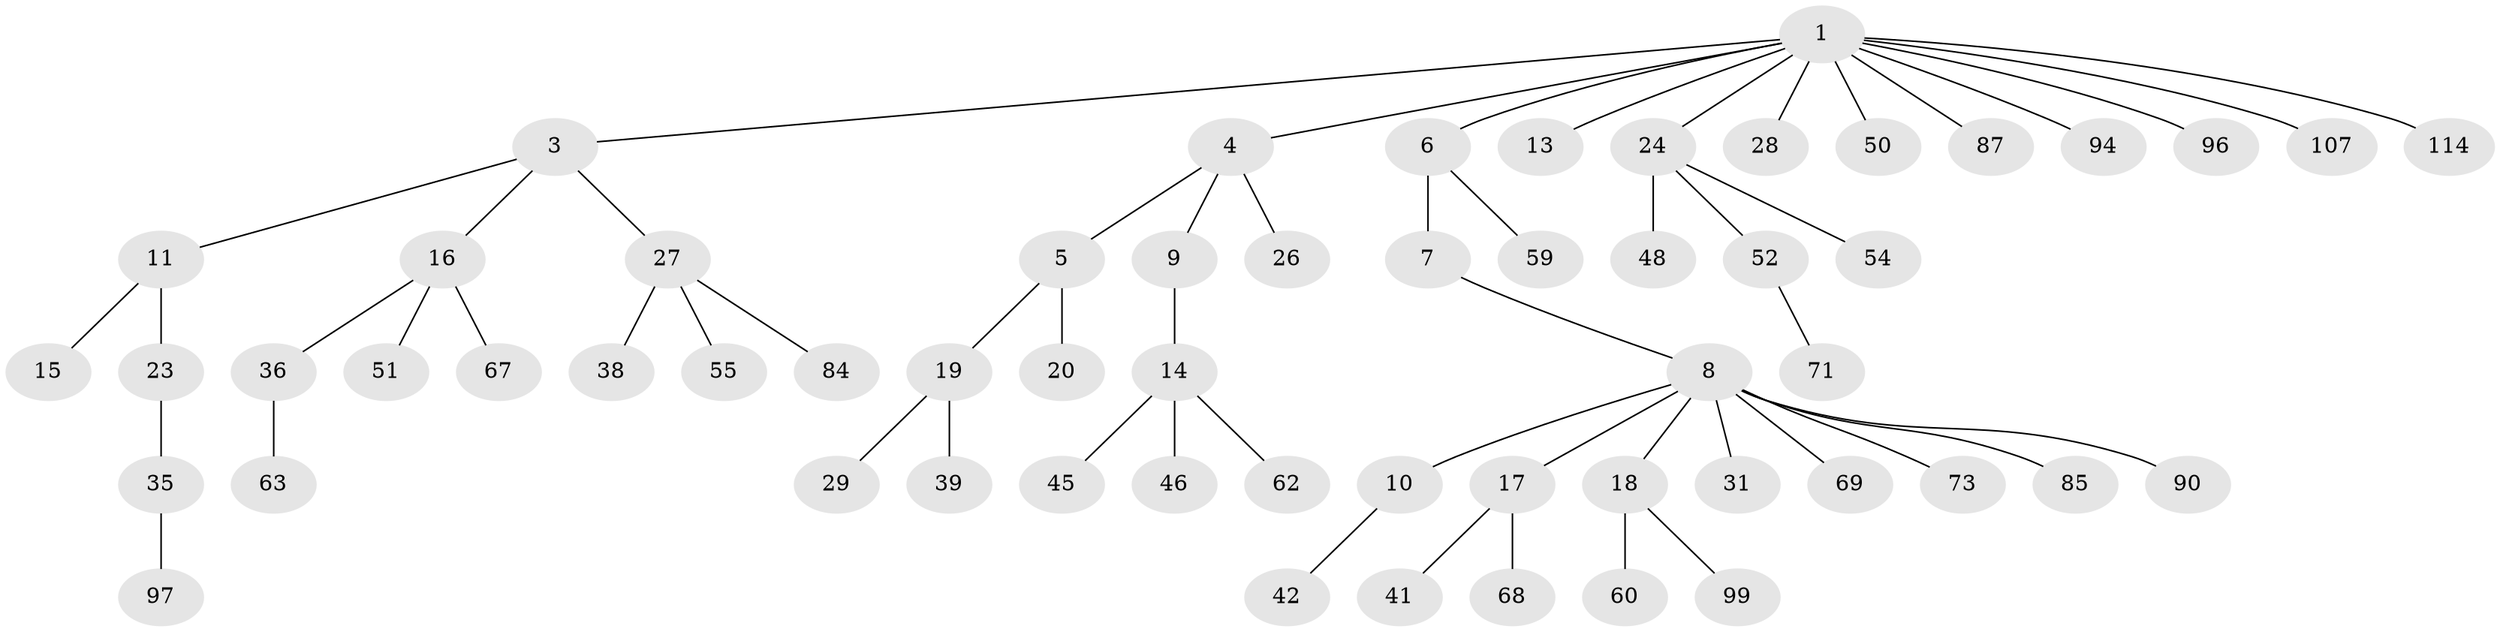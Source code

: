 // original degree distribution, {6: 0.017094017094017096, 8: 0.02564102564102564, 5: 0.02564102564102564, 4: 0.05982905982905983, 3: 0.07692307692307693, 2: 0.28205128205128205, 1: 0.5128205128205128}
// Generated by graph-tools (version 1.1) at 2025/15/03/09/25 04:15:35]
// undirected, 58 vertices, 57 edges
graph export_dot {
graph [start="1"]
  node [color=gray90,style=filled];
  1 [super="+2"];
  3 [super="+33"];
  4;
  5;
  6 [super="+58+56+65+37"];
  7;
  8 [super="+12"];
  9 [super="+43+77+66"];
  10 [super="+72+61+95"];
  11;
  13;
  14;
  15;
  16 [super="+30+32"];
  17;
  18;
  19;
  20;
  23 [super="+25"];
  24 [super="+49+34+53"];
  26;
  27;
  28 [super="+47"];
  29 [super="+112"];
  31 [super="+80"];
  35;
  36;
  38 [super="+40"];
  39;
  41 [super="+82"];
  42 [super="+57"];
  45;
  46 [super="+88"];
  48;
  50;
  51;
  52;
  54;
  55 [super="+75"];
  59 [super="+76"];
  60;
  62;
  63;
  67 [super="+93+86+106+101+79+78+74"];
  68;
  69 [super="+91+105"];
  71;
  73 [super="+113"];
  84 [super="+89"];
  85 [super="+100"];
  87;
  90;
  94;
  96;
  97;
  99;
  107;
  114;
  1 -- 3;
  1 -- 13;
  1 -- 28;
  1 -- 87;
  1 -- 107;
  1 -- 96;
  1 -- 4;
  1 -- 6;
  1 -- 50;
  1 -- 114;
  1 -- 24;
  1 -- 94;
  3 -- 11;
  3 -- 16;
  3 -- 27;
  4 -- 5;
  4 -- 9;
  4 -- 26;
  5 -- 19;
  5 -- 20;
  6 -- 7;
  6 -- 59;
  7 -- 8;
  8 -- 10;
  8 -- 17;
  8 -- 18;
  8 -- 69;
  8 -- 85;
  8 -- 90;
  8 -- 73;
  8 -- 31;
  9 -- 14;
  10 -- 42;
  11 -- 15;
  11 -- 23;
  14 -- 45;
  14 -- 46;
  14 -- 62;
  16 -- 36;
  16 -- 51;
  16 -- 67;
  17 -- 41;
  17 -- 68;
  18 -- 60;
  18 -- 99;
  19 -- 29;
  19 -- 39;
  23 -- 35;
  24 -- 52;
  24 -- 48;
  24 -- 54;
  27 -- 38;
  27 -- 55;
  27 -- 84;
  35 -- 97;
  36 -- 63;
  52 -- 71;
}
